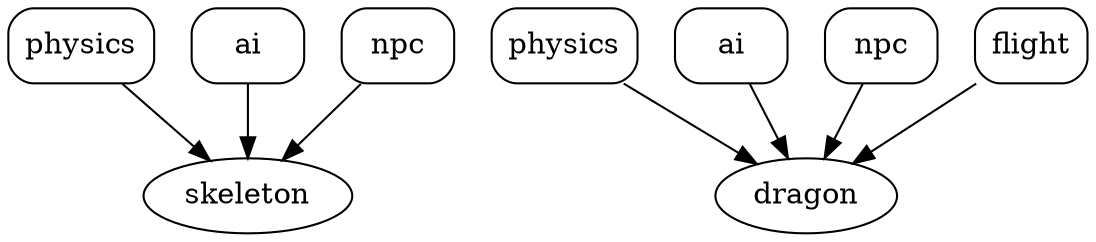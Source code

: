 

digraph
{
    Physics0 [shape="rectangle", style="rounded", label="physics"]
    AI0 [shape="rectangle", style="rounded", label="ai"]
    Enemy0 [shape="rectangle", style="rounded", label="npc"]

    Physics1 [shape="rectangle", style="rounded", label="physics"]
    AI1 [shape="rectangle", style="rounded", label="ai"]
    Enemy1 [shape="rectangle", style="rounded", label="npc"]
    Flight1 [shape="rectangle", style="rounded", label="flight"]

    Physics0 -> skeleton
    AI0 -> skeleton
    Enemy0 -> skeleton

    Physics1 -> dragon
    AI1 -> dragon
    Enemy1 -> dragon
    Flight1 -> dragon
}


